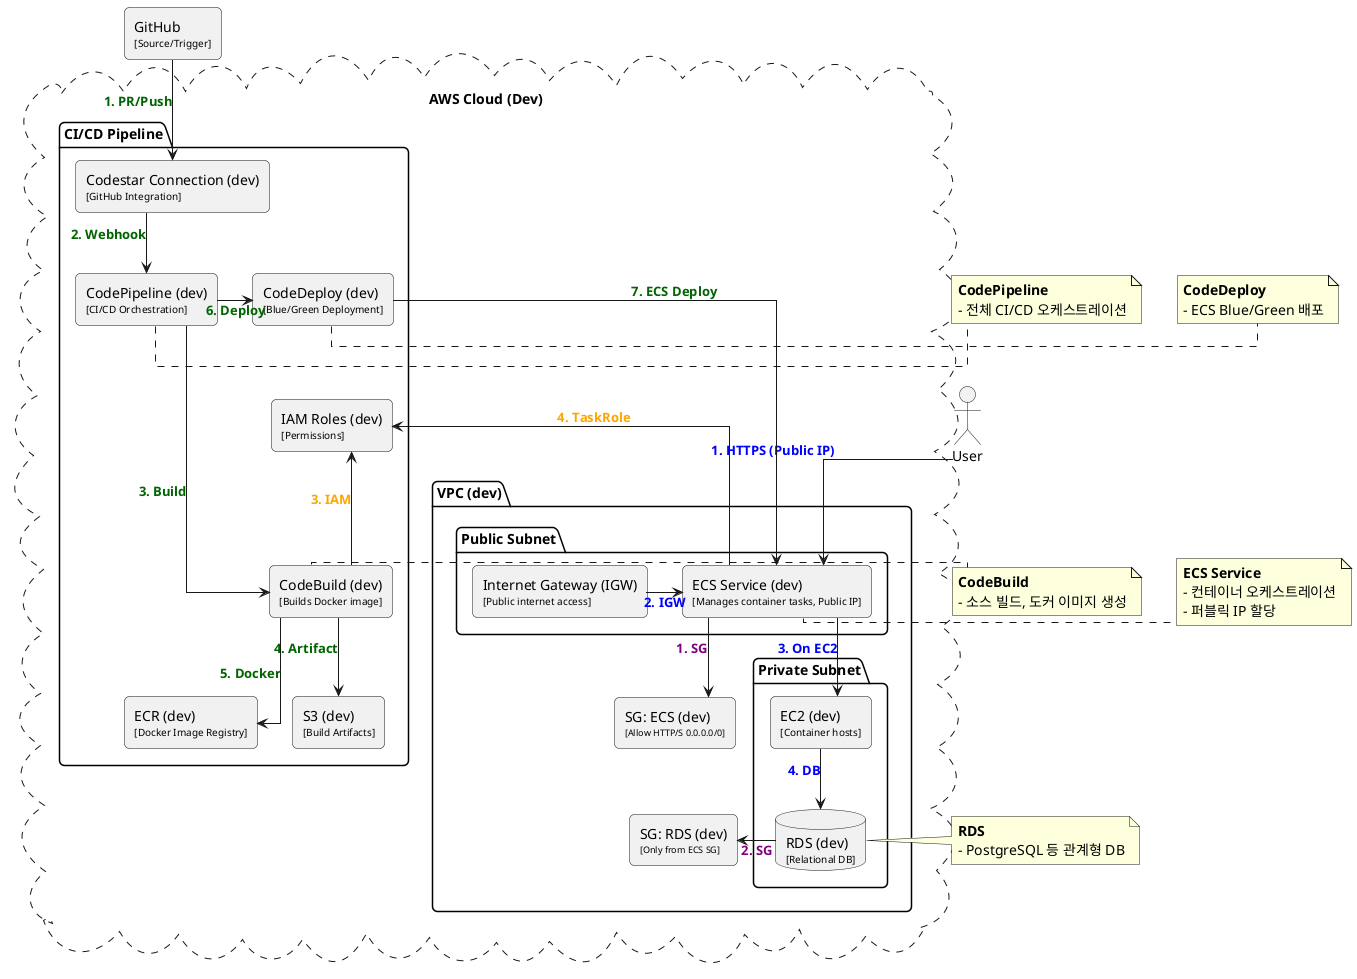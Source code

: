@startuml
skinparam linetype ortho
skinparam rectangleRoundCorner 10
skinparam packageRoundCorner 10
skinparam packageBorderStyle solid
skinparam databaseRoundCorner 20
skinparam cloudBorderStyle dashed
skinparam defaultFontSize 14
skinparam ArrowFontColor #333366
skinparam ArrowFontSize 13

actor "User" as user
rectangle "GitHub\n<size:10>[Source/Trigger]" as github

cloud "AWS Cloud (Dev)" {
  package "CI/CD Pipeline" {
    rectangle "CodePipeline (dev)\n<size:10>[CI/CD Orchestration]" as pipeline
    rectangle "CodeBuild (dev)\n<size:10>[Builds Docker image]" as codebuild
    rectangle "ECR (dev)\n<size:10>[Docker Image Registry]" as ecr
    rectangle "S3 (dev)\n<size:10>[Build Artifacts]" as s3
    rectangle "CodeDeploy (dev)\n<size:10>[Blue/Green Deployment]" as codedeploy
    rectangle "IAM Roles (dev)\n<size:10>[Permissions]" as iam
    rectangle "Codestar Connection (dev)\n<size:10>[GitHub Integration]" as codestar
  }

  package "VPC (dev)" {
    package "Public Subnet" {
      rectangle "Internet Gateway (IGW)\n<size:10>[Public internet access]" as igw
      rectangle "ECS Service (dev)\n<size:10>[Manages container tasks, Public IP]" as ecs_service
    }

    package "Private Subnet" {
      rectangle "EC2 (dev)\n<size:10>[Container hosts]" as ec2
      database "RDS (dev)\n<size:10>[Relational DB]" as rds
    }

    rectangle "SG: ECS (dev)\n<size:9>[Allow HTTP/S 0.0.0.0/0]" as sg_ecs
    rectangle "SG: RDS (dev)\n<size:9>[Only from ECS SG]" as sg_rds
  }
}

' 사용자 → 서비스 흐름
user -down-> ecs_service : "<b><color:blue>1. HTTPS (Public IP)</color></b>"
igw -right-> ecs_service : "<b><color:blue>2. IGW</color></b>"
ecs_service -down-> ec2 : "<b><color:blue>3. On EC2</color></b>"
ec2 -down-> rds : "<b><color:blue>4. DB</color></b>"

' CI/CD 파이프라인 흐름
github --> codestar : "<b><color:darkgreen>1. PR/Push</color></b>"
codestar -down-> pipeline : "<b><color:darkgreen>2. Webhook</color></b>"
pipeline -down--> codebuild : "<b><color:darkgreen>3. Build</color></b>"
codebuild --> s3 : "<b><color:darkgreen>4. Artifact</color></b>"
codebuild -down-> ecr : "<b><color:darkgreen>5. Docker</color></b>"
pipeline -right-> codedeploy : "<b><color:darkgreen>6. Deploy</color></b>"
codedeploy -down-> ecs_service : "<b><color:darkgreen>7. ECS Deploy</color></b>"

' 보안 그룹/권한 흐름
ecs_service --> sg_ecs : "<b><color:purple>1. SG</color></b>"
rds -right-> sg_rds : "<b><color:purple>2. SG</color></b>"
codebuild -up-> iam : "<b><color:orange>3. IAM</color></b>"
ecs_service -up-> iam : "<b><color:orange>4. TaskRole</color></b>"

' 설명 주석
note right of pipeline
  <b>CodePipeline</b>
  - 전체 CI/CD 오케스트레이션
end note

note right of codebuild
  <b>CodeBuild</b>
  - 소스 빌드, 도커 이미지 생성
end note

note right of codedeploy
  <b>CodeDeploy</b>
  - ECS Blue/Green 배포
end note

note right of ecs_service
  <b>ECS Service</b>
  - 컨테이너 오케스트레이션
  - 퍼블릭 IP 할당
end note

note right of rds
  <b>RDS</b>
  - PostgreSQL 등 관계형 DB
end note

@enduml
